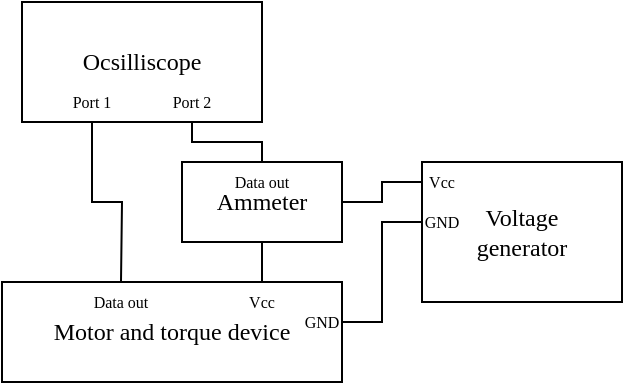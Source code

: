 <mxfile version="28.1.2">
  <diagram name="Page-1" id="AFCoPDnjI2vHR3p6hm-f">
    <mxGraphModel dx="632" dy="379" grid="1" gridSize="10" guides="1" tooltips="1" connect="1" arrows="1" fold="1" page="1" pageScale="1" pageWidth="827" pageHeight="1169" math="0" shadow="0">
      <root>
        <mxCell id="0" />
        <mxCell id="1" parent="0" />
        <mxCell id="gmFGOTqdbXLo96c_Syqv-46" value="" style="group" vertex="1" connectable="0" parent="1">
          <mxGeometry x="270" y="100" width="310" height="190" as="geometry" />
        </mxCell>
        <mxCell id="gmFGOTqdbXLo96c_Syqv-25" value="Ocsilliscope" style="rounded=0;whiteSpace=wrap;html=1;align=center;verticalAlign=middle;fontFamily=Tahoma;fontSize=12;fontColor=default;fillColor=none;gradientColor=none;" vertex="1" parent="gmFGOTqdbXLo96c_Syqv-46">
          <mxGeometry x="10" width="120" height="60" as="geometry" />
        </mxCell>
        <mxCell id="gmFGOTqdbXLo96c_Syqv-26" value="Data out" style="text;html=1;align=center;verticalAlign=middle;whiteSpace=wrap;rounded=0;fontFamily=Tahoma;fontSize=8;fontColor=default;" vertex="1" parent="gmFGOTqdbXLo96c_Syqv-46">
          <mxGeometry x="110" y="80" width="40" height="20" as="geometry" />
        </mxCell>
        <mxCell id="gmFGOTqdbXLo96c_Syqv-27" value="Port 1" style="text;html=1;align=center;verticalAlign=middle;whiteSpace=wrap;rounded=0;fontFamily=Tahoma;fontSize=8;fontColor=default;" vertex="1" parent="gmFGOTqdbXLo96c_Syqv-46">
          <mxGeometry x="30" y="40" width="30" height="20" as="geometry" />
        </mxCell>
        <mxCell id="gmFGOTqdbXLo96c_Syqv-28" value="Am&lt;span style=&quot;background-color: transparent; color: light-dark(rgb(0, 0, 0), rgb(255, 255, 255));&quot;&gt;meter&lt;/span&gt;" style="rounded=0;whiteSpace=wrap;html=1;align=center;verticalAlign=middle;fontFamily=Tahoma;fontSize=12;fontColor=default;fillColor=none;gradientColor=none;" vertex="1" parent="gmFGOTqdbXLo96c_Syqv-46">
          <mxGeometry x="90" y="80" width="80" height="40" as="geometry" />
        </mxCell>
        <mxCell id="gmFGOTqdbXLo96c_Syqv-29" value="Port 2" style="text;html=1;align=center;verticalAlign=middle;whiteSpace=wrap;rounded=0;fontFamily=Tahoma;fontSize=8;fontColor=default;" vertex="1" parent="gmFGOTqdbXLo96c_Syqv-46">
          <mxGeometry x="80" y="40" width="30" height="20" as="geometry" />
        </mxCell>
        <mxCell id="gmFGOTqdbXLo96c_Syqv-30" value="" style="endArrow=none;html=1;rounded=0;fontFamily=Tahoma;fontSize=12;fontColor=default;entryX=0.5;entryY=1;entryDx=0;entryDy=0;exitX=0.5;exitY=0;exitDx=0;exitDy=0;" edge="1" parent="gmFGOTqdbXLo96c_Syqv-46" source="gmFGOTqdbXLo96c_Syqv-28" target="gmFGOTqdbXLo96c_Syqv-29">
          <mxGeometry width="50" height="50" relative="1" as="geometry">
            <mxPoint x="70" y="190" as="sourcePoint" />
            <mxPoint x="120" y="140" as="targetPoint" />
            <Array as="points">
              <mxPoint x="130" y="70" />
              <mxPoint x="95" y="70" />
            </Array>
          </mxGeometry>
        </mxCell>
        <mxCell id="gmFGOTqdbXLo96c_Syqv-31" value="" style="endArrow=none;html=1;rounded=0;fontFamily=Tahoma;fontSize=12;fontColor=default;entryX=1;entryY=0.5;entryDx=0;entryDy=0;exitX=0;exitY=0.5;exitDx=0;exitDy=0;" edge="1" parent="gmFGOTqdbXLo96c_Syqv-46" source="gmFGOTqdbXLo96c_Syqv-36" target="gmFGOTqdbXLo96c_Syqv-28">
          <mxGeometry width="50" height="50" relative="1" as="geometry">
            <mxPoint x="200" y="99.82" as="sourcePoint" />
            <mxPoint x="170" y="99.82" as="targetPoint" />
            <Array as="points">
              <mxPoint x="190" y="90" />
              <mxPoint x="190" y="100" />
            </Array>
          </mxGeometry>
        </mxCell>
        <mxCell id="gmFGOTqdbXLo96c_Syqv-33" value="Motor and torque device" style="rounded=0;whiteSpace=wrap;html=1;align=center;verticalAlign=middle;fontFamily=Tahoma;fontSize=12;fontColor=default;fillColor=none;gradientColor=none;" vertex="1" parent="gmFGOTqdbXLo96c_Syqv-46">
          <mxGeometry y="140" width="170" height="50" as="geometry" />
        </mxCell>
        <mxCell id="gmFGOTqdbXLo96c_Syqv-34" value="" style="endArrow=none;html=1;rounded=0;fontFamily=Tahoma;fontSize=12;fontColor=default;entryX=0.5;entryY=1;entryDx=0;entryDy=0;exitX=0.5;exitY=0;exitDx=0;exitDy=0;" edge="1" parent="gmFGOTqdbXLo96c_Syqv-46" source="gmFGOTqdbXLo96c_Syqv-38" target="gmFGOTqdbXLo96c_Syqv-28">
          <mxGeometry width="50" height="50" relative="1" as="geometry">
            <mxPoint x="290" y="110" as="sourcePoint" />
            <mxPoint x="180" y="110" as="targetPoint" />
            <Array as="points" />
          </mxGeometry>
        </mxCell>
        <mxCell id="gmFGOTqdbXLo96c_Syqv-35" value="Voltage&lt;div&gt;generator&lt;/div&gt;" style="rounded=0;whiteSpace=wrap;html=1;align=center;verticalAlign=middle;fontFamily=Tahoma;fontSize=12;fontColor=default;fillColor=none;gradientColor=none;" vertex="1" parent="gmFGOTqdbXLo96c_Syqv-46">
          <mxGeometry x="210" y="80" width="100" height="70" as="geometry" />
        </mxCell>
        <mxCell id="gmFGOTqdbXLo96c_Syqv-36" value="Vcc" style="text;html=1;align=center;verticalAlign=middle;whiteSpace=wrap;rounded=0;fontFamily=Tahoma;fontSize=8;fontColor=default;" vertex="1" parent="gmFGOTqdbXLo96c_Syqv-46">
          <mxGeometry x="210" y="80" width="20" height="20" as="geometry" />
        </mxCell>
        <mxCell id="gmFGOTqdbXLo96c_Syqv-38" value="Vcc" style="text;html=1;align=center;verticalAlign=middle;whiteSpace=wrap;rounded=0;fontFamily=Tahoma;fontSize=8;fontColor=default;" vertex="1" parent="gmFGOTqdbXLo96c_Syqv-46">
          <mxGeometry x="120" y="140" width="20" height="20" as="geometry" />
        </mxCell>
        <mxCell id="gmFGOTqdbXLo96c_Syqv-40" value="GND" style="text;html=1;align=center;verticalAlign=middle;whiteSpace=wrap;rounded=0;fontFamily=Tahoma;fontSize=8;fontColor=default;" vertex="1" parent="gmFGOTqdbXLo96c_Syqv-46">
          <mxGeometry x="150" y="150" width="20" height="20" as="geometry" />
        </mxCell>
        <mxCell id="gmFGOTqdbXLo96c_Syqv-41" value="GND" style="text;html=1;align=center;verticalAlign=middle;whiteSpace=wrap;rounded=0;fontFamily=Tahoma;fontSize=8;fontColor=default;" vertex="1" parent="gmFGOTqdbXLo96c_Syqv-46">
          <mxGeometry x="210" y="100" width="20" height="20" as="geometry" />
        </mxCell>
        <mxCell id="gmFGOTqdbXLo96c_Syqv-42" value="" style="endArrow=none;html=1;rounded=0;fontFamily=Tahoma;fontSize=12;fontColor=default;entryX=1;entryY=0.5;entryDx=0;entryDy=0;exitX=0;exitY=0.5;exitDx=0;exitDy=0;" edge="1" parent="gmFGOTqdbXLo96c_Syqv-46" source="gmFGOTqdbXLo96c_Syqv-41" target="gmFGOTqdbXLo96c_Syqv-40">
          <mxGeometry width="50" height="50" relative="1" as="geometry">
            <mxPoint x="230" y="170" as="sourcePoint" />
            <mxPoint x="190" y="180" as="targetPoint" />
            <Array as="points">
              <mxPoint x="190" y="110" />
              <mxPoint x="190" y="160" />
            </Array>
          </mxGeometry>
        </mxCell>
        <mxCell id="gmFGOTqdbXLo96c_Syqv-44" value="Data out" style="text;html=1;align=center;verticalAlign=middle;whiteSpace=wrap;rounded=0;fontFamily=Tahoma;fontSize=8;fontColor=default;" vertex="1" parent="gmFGOTqdbXLo96c_Syqv-46">
          <mxGeometry x="42" y="140" width="35" height="20" as="geometry" />
        </mxCell>
        <mxCell id="gmFGOTqdbXLo96c_Syqv-45" value="" style="endArrow=none;html=1;rounded=0;fontFamily=Tahoma;fontSize=12;fontColor=default;entryX=0.5;entryY=1;entryDx=0;entryDy=0;exitX=0.5;exitY=0;exitDx=0;exitDy=0;" edge="1" parent="gmFGOTqdbXLo96c_Syqv-46" source="gmFGOTqdbXLo96c_Syqv-44" target="gmFGOTqdbXLo96c_Syqv-27">
          <mxGeometry width="50" height="50" relative="1" as="geometry">
            <mxPoint x="30" y="130" as="sourcePoint" />
            <mxPoint x="80" y="80" as="targetPoint" />
            <Array as="points">
              <mxPoint x="60" y="100" />
              <mxPoint x="45" y="100" />
            </Array>
          </mxGeometry>
        </mxCell>
      </root>
    </mxGraphModel>
  </diagram>
</mxfile>
